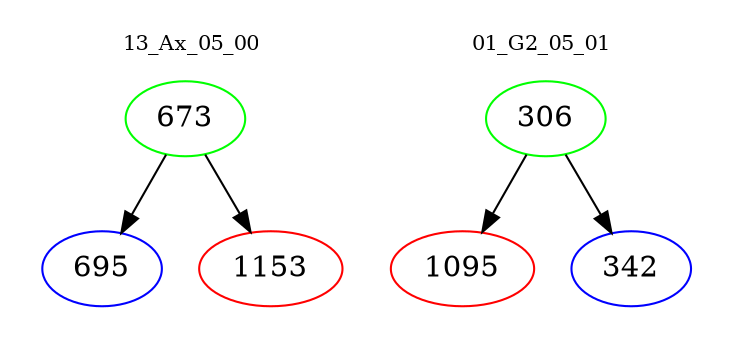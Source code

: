 digraph{
subgraph cluster_0 {
color = white
label = "13_Ax_05_00";
fontsize=10;
T0_673 [label="673", color="green"]
T0_673 -> T0_695 [color="black"]
T0_695 [label="695", color="blue"]
T0_673 -> T0_1153 [color="black"]
T0_1153 [label="1153", color="red"]
}
subgraph cluster_1 {
color = white
label = "01_G2_05_01";
fontsize=10;
T1_306 [label="306", color="green"]
T1_306 -> T1_1095 [color="black"]
T1_1095 [label="1095", color="red"]
T1_306 -> T1_342 [color="black"]
T1_342 [label="342", color="blue"]
}
}
